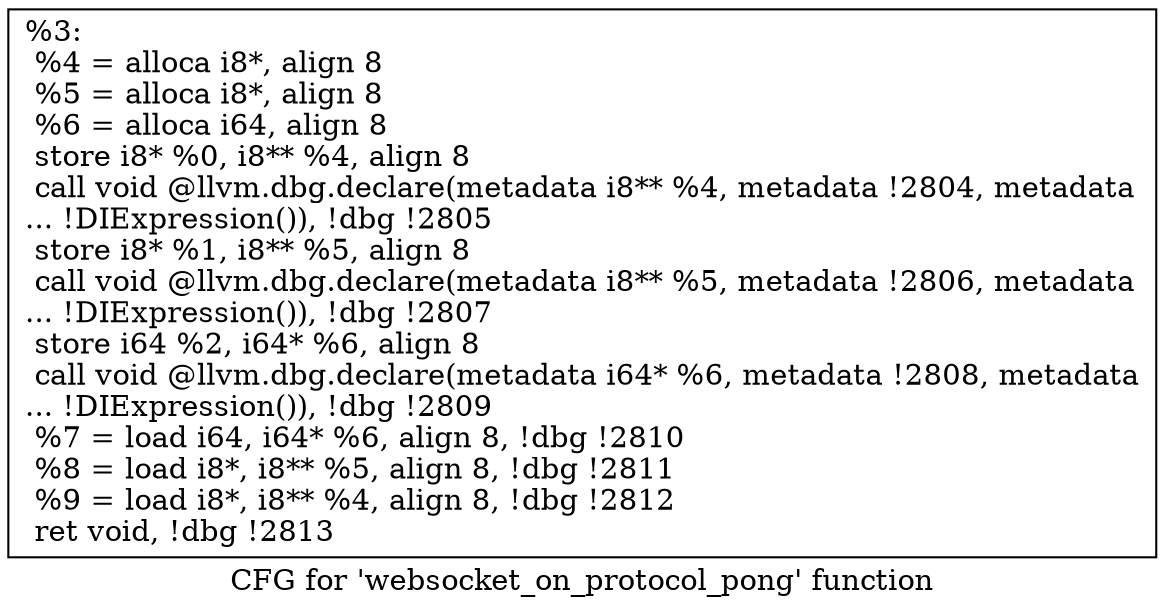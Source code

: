 digraph "CFG for 'websocket_on_protocol_pong' function" {
	label="CFG for 'websocket_on_protocol_pong' function";

	Node0x5568525cb940 [shape=record,label="{%3:\l  %4 = alloca i8*, align 8\l  %5 = alloca i8*, align 8\l  %6 = alloca i64, align 8\l  store i8* %0, i8** %4, align 8\l  call void @llvm.dbg.declare(metadata i8** %4, metadata !2804, metadata\l... !DIExpression()), !dbg !2805\l  store i8* %1, i8** %5, align 8\l  call void @llvm.dbg.declare(metadata i8** %5, metadata !2806, metadata\l... !DIExpression()), !dbg !2807\l  store i64 %2, i64* %6, align 8\l  call void @llvm.dbg.declare(metadata i64* %6, metadata !2808, metadata\l... !DIExpression()), !dbg !2809\l  %7 = load i64, i64* %6, align 8, !dbg !2810\l  %8 = load i8*, i8** %5, align 8, !dbg !2811\l  %9 = load i8*, i8** %4, align 8, !dbg !2812\l  ret void, !dbg !2813\l}"];
}
